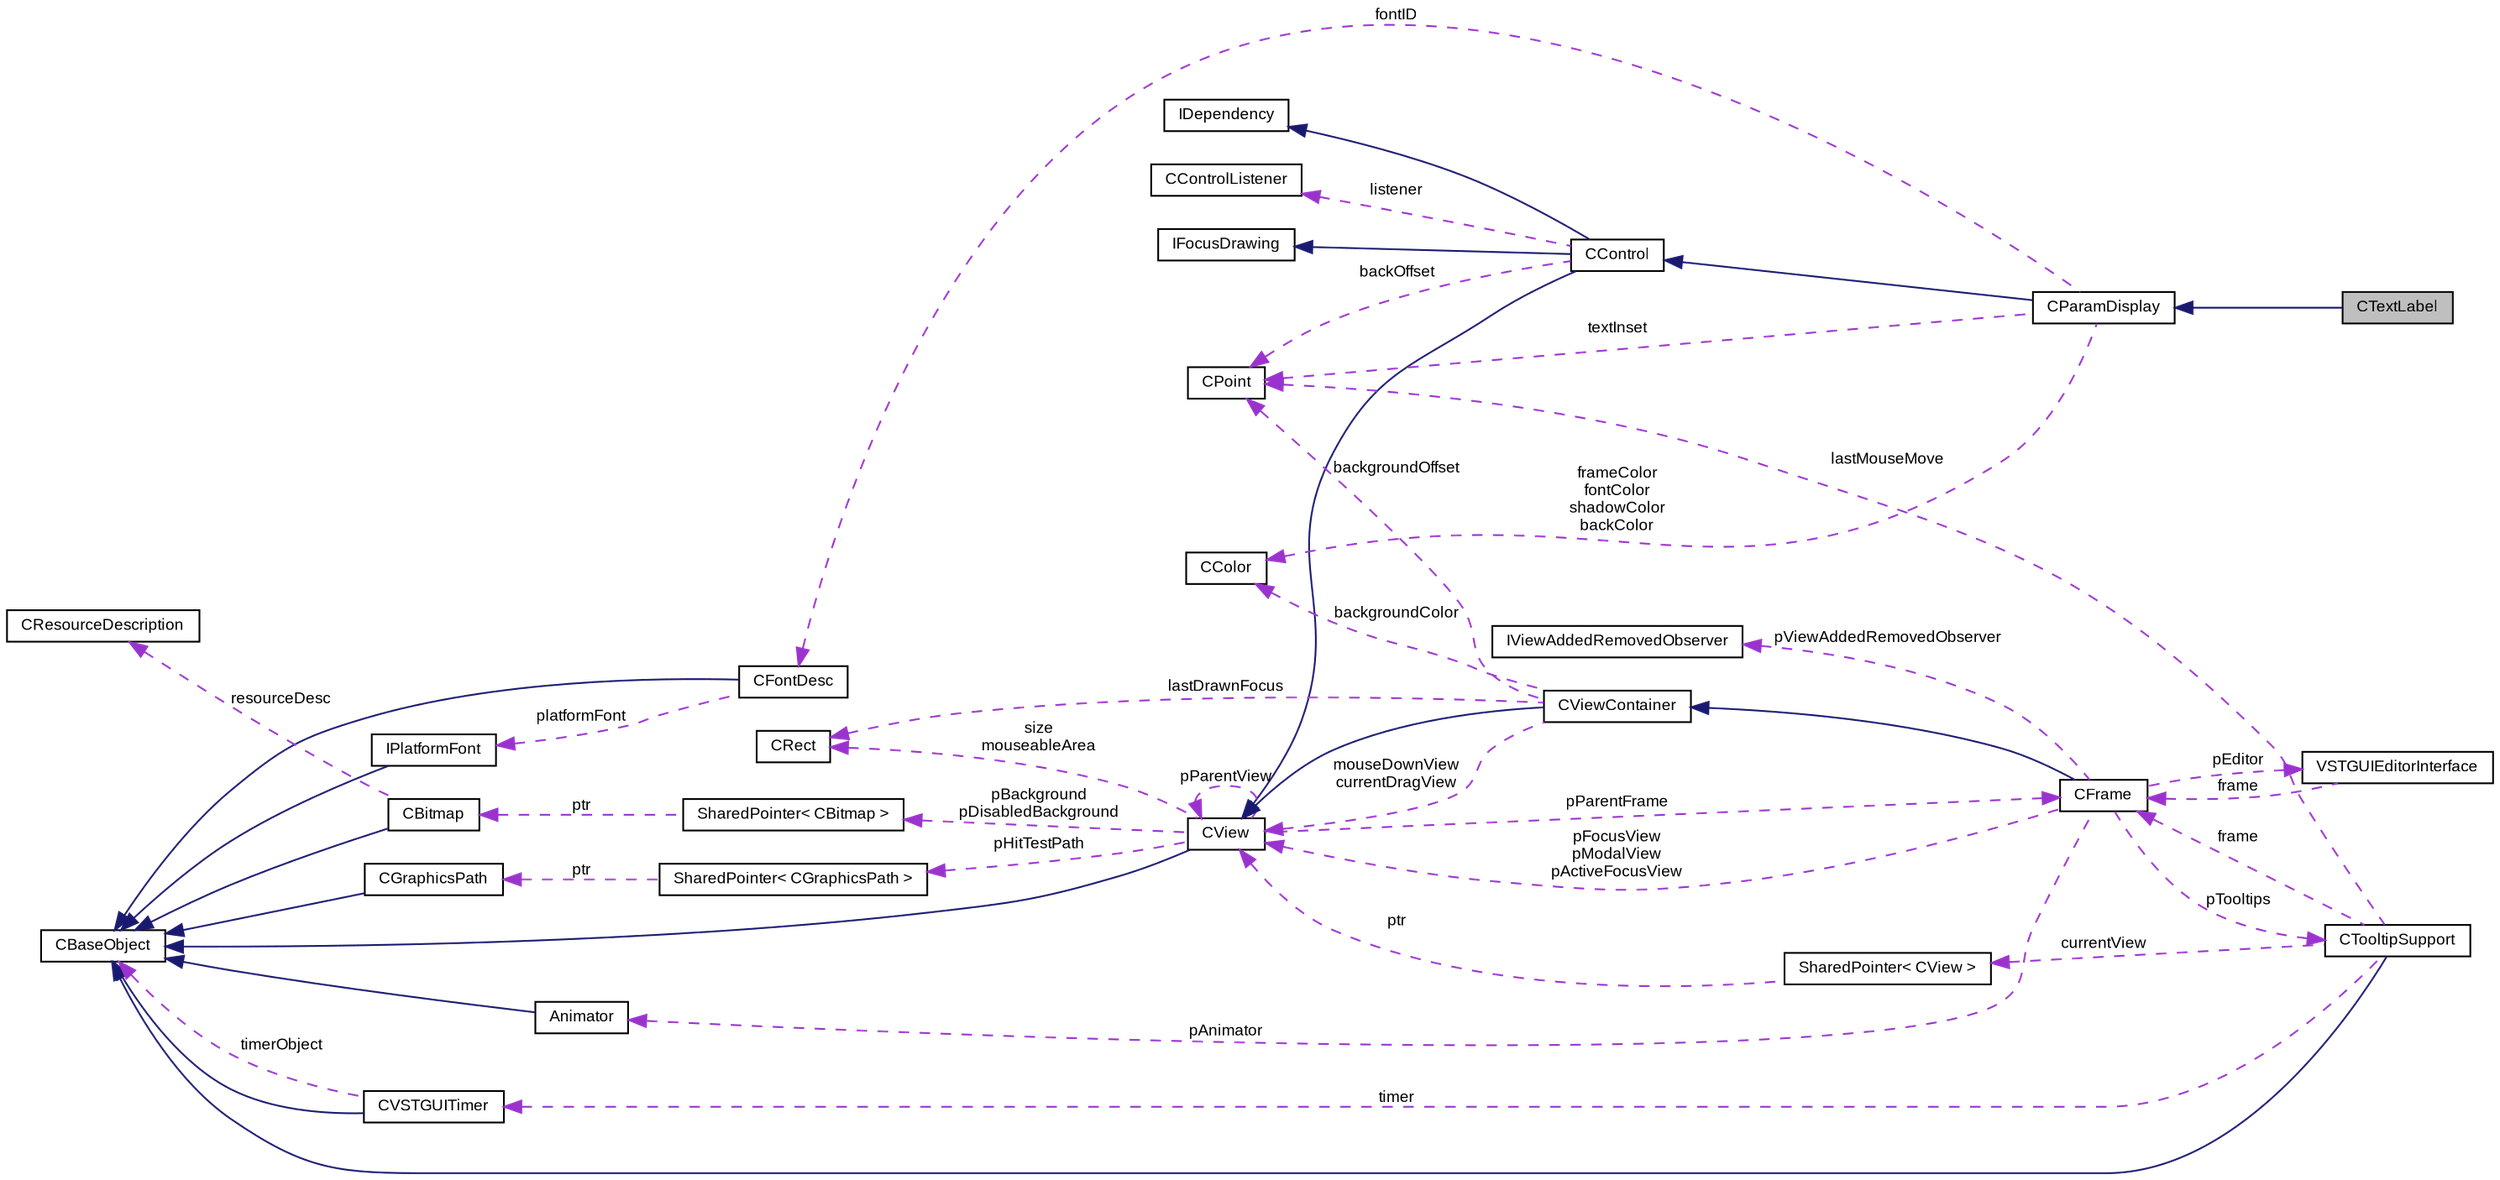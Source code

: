 digraph G
{
  bgcolor="transparent";
  edge [fontname="Arial",fontsize="9",labelfontname="Arial",labelfontsize="9"];
  node [fontname="Arial",fontsize="9",shape=record];
  rankdir=LR;
  Node1 [label="CTextLabel",height=0.2,width=0.4,color="black", fillcolor="grey75", style="filled" fontcolor="black"];
  Node2 -> Node1 [dir=back,color="midnightblue",fontsize="9",style="solid",fontname="Arial"];
  Node2 [label="CParamDisplay",height=0.2,width=0.4,color="black",URL="$class_v_s_t_g_u_i_1_1_c_param_display.html",tooltip="a parameter display"];
  Node3 -> Node2 [dir=back,color="midnightblue",fontsize="9",style="solid",fontname="Arial"];
  Node3 [label="CControl",height=0.2,width=0.4,color="black",URL="$class_v_s_t_g_u_i_1_1_c_control.html",tooltip="base class of all VSTGUI controls"];
  Node4 -> Node3 [dir=back,color="midnightblue",fontsize="9",style="solid",fontname="Arial"];
  Node4 [label="CView",height=0.2,width=0.4,color="black",URL="$class_v_s_t_g_u_i_1_1_c_view.html",tooltip="Base Class of all view objects."];
  Node5 -> Node4 [dir=back,color="midnightblue",fontsize="9",style="solid",fontname="Arial"];
  Node5 [label="CBaseObject",height=0.2,width=0.4,color="black",URL="$class_v_s_t_g_u_i_1_1_c_base_object.html",tooltip="Base Object with reference counter."];
  Node6 -> Node4 [dir=back,color="darkorchid3",fontsize="9",style="dashed",label="pBackground\npDisabledBackground",fontname="Arial"];
  Node6 [label="SharedPointer\< CBitmap \>",height=0.2,width=0.4,color="black",URL="$class_v_s_t_g_u_i_1_1_shared_pointer.html"];
  Node7 -> Node6 [dir=back,color="darkorchid3",fontsize="9",style="dashed",label="ptr",fontname="Arial"];
  Node7 [label="CBitmap",height=0.2,width=0.4,color="black",URL="$class_v_s_t_g_u_i_1_1_c_bitmap.html",tooltip="Encapsulates various platform depended kinds of bitmaps."];
  Node5 -> Node7 [dir=back,color="midnightblue",fontsize="9",style="solid",fontname="Arial"];
  Node8 -> Node7 [dir=back,color="darkorchid3",fontsize="9",style="dashed",label="resourceDesc",fontname="Arial"];
  Node8 [label="CResourceDescription",height=0.2,width=0.4,color="black",URL="$class_v_s_t_g_u_i_1_1_c_resource_description.html",tooltip="Describes a resource by name or by ID."];
  Node9 -> Node4 [dir=back,color="darkorchid3",fontsize="9",style="dashed",label="pParentFrame",fontname="Arial"];
  Node9 [label="CFrame",height=0.2,width=0.4,color="black",URL="$class_v_s_t_g_u_i_1_1_c_frame.html",tooltip="The CFrame is the parent container of all views."];
  Node10 -> Node9 [dir=back,color="midnightblue",fontsize="9",style="solid",fontname="Arial"];
  Node10 [label="CViewContainer",height=0.2,width=0.4,color="black",URL="$class_v_s_t_g_u_i_1_1_c_view_container.html",tooltip="Container Class of CView objects."];
  Node4 -> Node10 [dir=back,color="midnightblue",fontsize="9",style="solid",fontname="Arial"];
  Node4 -> Node10 [dir=back,color="darkorchid3",fontsize="9",style="dashed",label="mouseDownView\ncurrentDragView",fontname="Arial"];
  Node11 -> Node10 [dir=back,color="darkorchid3",fontsize="9",style="dashed",label="backgroundOffset",fontname="Arial"];
  Node11 [label="CPoint",height=0.2,width=0.4,color="black",URL="$struct_v_s_t_g_u_i_1_1_c_point.html",tooltip="Point structure."];
  Node12 -> Node10 [dir=back,color="darkorchid3",fontsize="9",style="dashed",label="backgroundColor",fontname="Arial"];
  Node12 [label="CColor",height=0.2,width=0.4,color="black",URL="$struct_v_s_t_g_u_i_1_1_c_color.html",tooltip="RGBA Color structure."];
  Node13 -> Node10 [dir=back,color="darkorchid3",fontsize="9",style="dashed",label="lastDrawnFocus",fontname="Arial"];
  Node13 [label="CRect",height=0.2,width=0.4,color="black",URL="$struct_v_s_t_g_u_i_1_1_c_rect.html",tooltip="Rect structure."];
  Node14 -> Node9 [dir=back,color="darkorchid3",fontsize="9",style="dashed",label="pViewAddedRemovedObserver",fontname="Arial"];
  Node14 [label="IViewAddedRemovedObserver",height=0.2,width=0.4,color="black",URL="$class_v_s_t_g_u_i_1_1_i_view_added_removed_observer.html",tooltip="view added removed observer interface for CFrame"];
  Node4 -> Node9 [dir=back,color="darkorchid3",fontsize="9",style="dashed",label="pFocusView\npModalView\npActiveFocusView",fontname="Arial"];
  Node15 -> Node9 [dir=back,color="darkorchid3",fontsize="9",style="dashed",label="pAnimator",fontname="Arial"];
  Node15 [label="Animator",height=0.2,width=0.4,color="black",URL="$class_v_s_t_g_u_i_1_1_animation_1_1_animator.html",tooltip="Animation runner."];
  Node5 -> Node15 [dir=back,color="midnightblue",fontsize="9",style="solid",fontname="Arial"];
  Node16 -> Node9 [dir=back,color="darkorchid3",fontsize="9",style="dashed",label="pTooltips",fontname="Arial"];
  Node16 [label="CTooltipSupport",height=0.2,width=0.4,color="black",URL="$class_v_s_t_g_u_i_1_1_c_tooltip_support.html",tooltip="Generic Tooltip Support class."];
  Node5 -> Node16 [dir=back,color="midnightblue",fontsize="9",style="solid",fontname="Arial"];
  Node9 -> Node16 [dir=back,color="darkorchid3",fontsize="9",style="dashed",label="frame",fontname="Arial"];
  Node17 -> Node16 [dir=back,color="darkorchid3",fontsize="9",style="dashed",label="currentView",fontname="Arial"];
  Node17 [label="SharedPointer\< CView \>",height=0.2,width=0.4,color="black",URL="$class_v_s_t_g_u_i_1_1_shared_pointer.html"];
  Node4 -> Node17 [dir=back,color="darkorchid3",fontsize="9",style="dashed",label="ptr",fontname="Arial"];
  Node11 -> Node16 [dir=back,color="darkorchid3",fontsize="9",style="dashed",label="lastMouseMove",fontname="Arial"];
  Node18 -> Node16 [dir=back,color="darkorchid3",fontsize="9",style="dashed",label="timer",fontname="Arial"];
  Node18 [label="CVSTGUITimer",height=0.2,width=0.4,color="black",URL="$class_v_s_t_g_u_i_1_1_c_v_s_t_g_u_i_timer.html",tooltip="A timer class, which posts timer messages to CBaseObjects."];
  Node5 -> Node18 [dir=back,color="midnightblue",fontsize="9",style="solid",fontname="Arial"];
  Node5 -> Node18 [dir=back,color="darkorchid3",fontsize="9",style="dashed",label="timerObject",fontname="Arial"];
  Node19 -> Node9 [dir=back,color="darkorchid3",fontsize="9",style="dashed",label="pEditor",fontname="Arial"];
  Node19 [label="VSTGUIEditorInterface",height=0.2,width=0.4,color="black",URL="$class_v_s_t_g_u_i_1_1_v_s_t_g_u_i_editor_interface.html"];
  Node9 -> Node19 [dir=back,color="darkorchid3",fontsize="9",style="dashed",label="frame",fontname="Arial"];
  Node4 -> Node4 [dir=back,color="darkorchid3",fontsize="9",style="dashed",label="pParentView",fontname="Arial"];
  Node20 -> Node4 [dir=back,color="darkorchid3",fontsize="9",style="dashed",label="pHitTestPath",fontname="Arial"];
  Node20 [label="SharedPointer\< CGraphicsPath \>",height=0.2,width=0.4,color="black",URL="$class_v_s_t_g_u_i_1_1_shared_pointer.html"];
  Node21 -> Node20 [dir=back,color="darkorchid3",fontsize="9",style="dashed",label="ptr",fontname="Arial"];
  Node21 [label="CGraphicsPath",height=0.2,width=0.4,color="black",URL="$class_v_s_t_g_u_i_1_1_c_graphics_path.html",tooltip="Graphics Path Object."];
  Node5 -> Node21 [dir=back,color="midnightblue",fontsize="9",style="solid",fontname="Arial"];
  Node13 -> Node4 [dir=back,color="darkorchid3",fontsize="9",style="dashed",label="size\nmouseableArea",fontname="Arial"];
  Node22 -> Node3 [dir=back,color="midnightblue",fontsize="9",style="solid",fontname="Arial"];
  Node22 [label="IFocusDrawing",height=0.2,width=0.4,color="black",URL="$class_v_s_t_g_u_i_1_1_i_focus_drawing.html",tooltip="Custom focus drawing interface."];
  Node23 -> Node3 [dir=back,color="midnightblue",fontsize="9",style="solid",fontname="Arial"];
  Node23 [label="IDependency",height=0.2,width=0.4,color="black",URL="$class_v_s_t_g_u_i_1_1_i_dependency.html",tooltip="simple dependency between objects."];
  Node24 -> Node3 [dir=back,color="darkorchid3",fontsize="9",style="dashed",label="listener",fontname="Arial"];
  Node24 [label="CControlListener",height=0.2,width=0.4,color="black",URL="$class_c_control_listener.html"];
  Node11 -> Node3 [dir=back,color="darkorchid3",fontsize="9",style="dashed",label="backOffset",fontname="Arial"];
  Node25 -> Node2 [dir=back,color="darkorchid3",fontsize="9",style="dashed",label="fontID",fontname="Arial"];
  Node25 [label="CFontDesc",height=0.2,width=0.4,color="black",URL="$class_v_s_t_g_u_i_1_1_c_font_desc.html",tooltip="font class"];
  Node5 -> Node25 [dir=back,color="midnightblue",fontsize="9",style="solid",fontname="Arial"];
  Node26 -> Node25 [dir=back,color="darkorchid3",fontsize="9",style="dashed",label="platformFont",fontname="Arial"];
  Node26 [label="IPlatformFont",height=0.2,width=0.4,color="black",URL="$class_v_s_t_g_u_i_1_1_i_platform_font.html",tooltip="platform font class"];
  Node5 -> Node26 [dir=back,color="midnightblue",fontsize="9",style="solid",fontname="Arial"];
  Node11 -> Node2 [dir=back,color="darkorchid3",fontsize="9",style="dashed",label="textInset",fontname="Arial"];
  Node12 -> Node2 [dir=back,color="darkorchid3",fontsize="9",style="dashed",label="frameColor\nfontColor\nshadowColor\nbackColor",fontname="Arial"];
}
